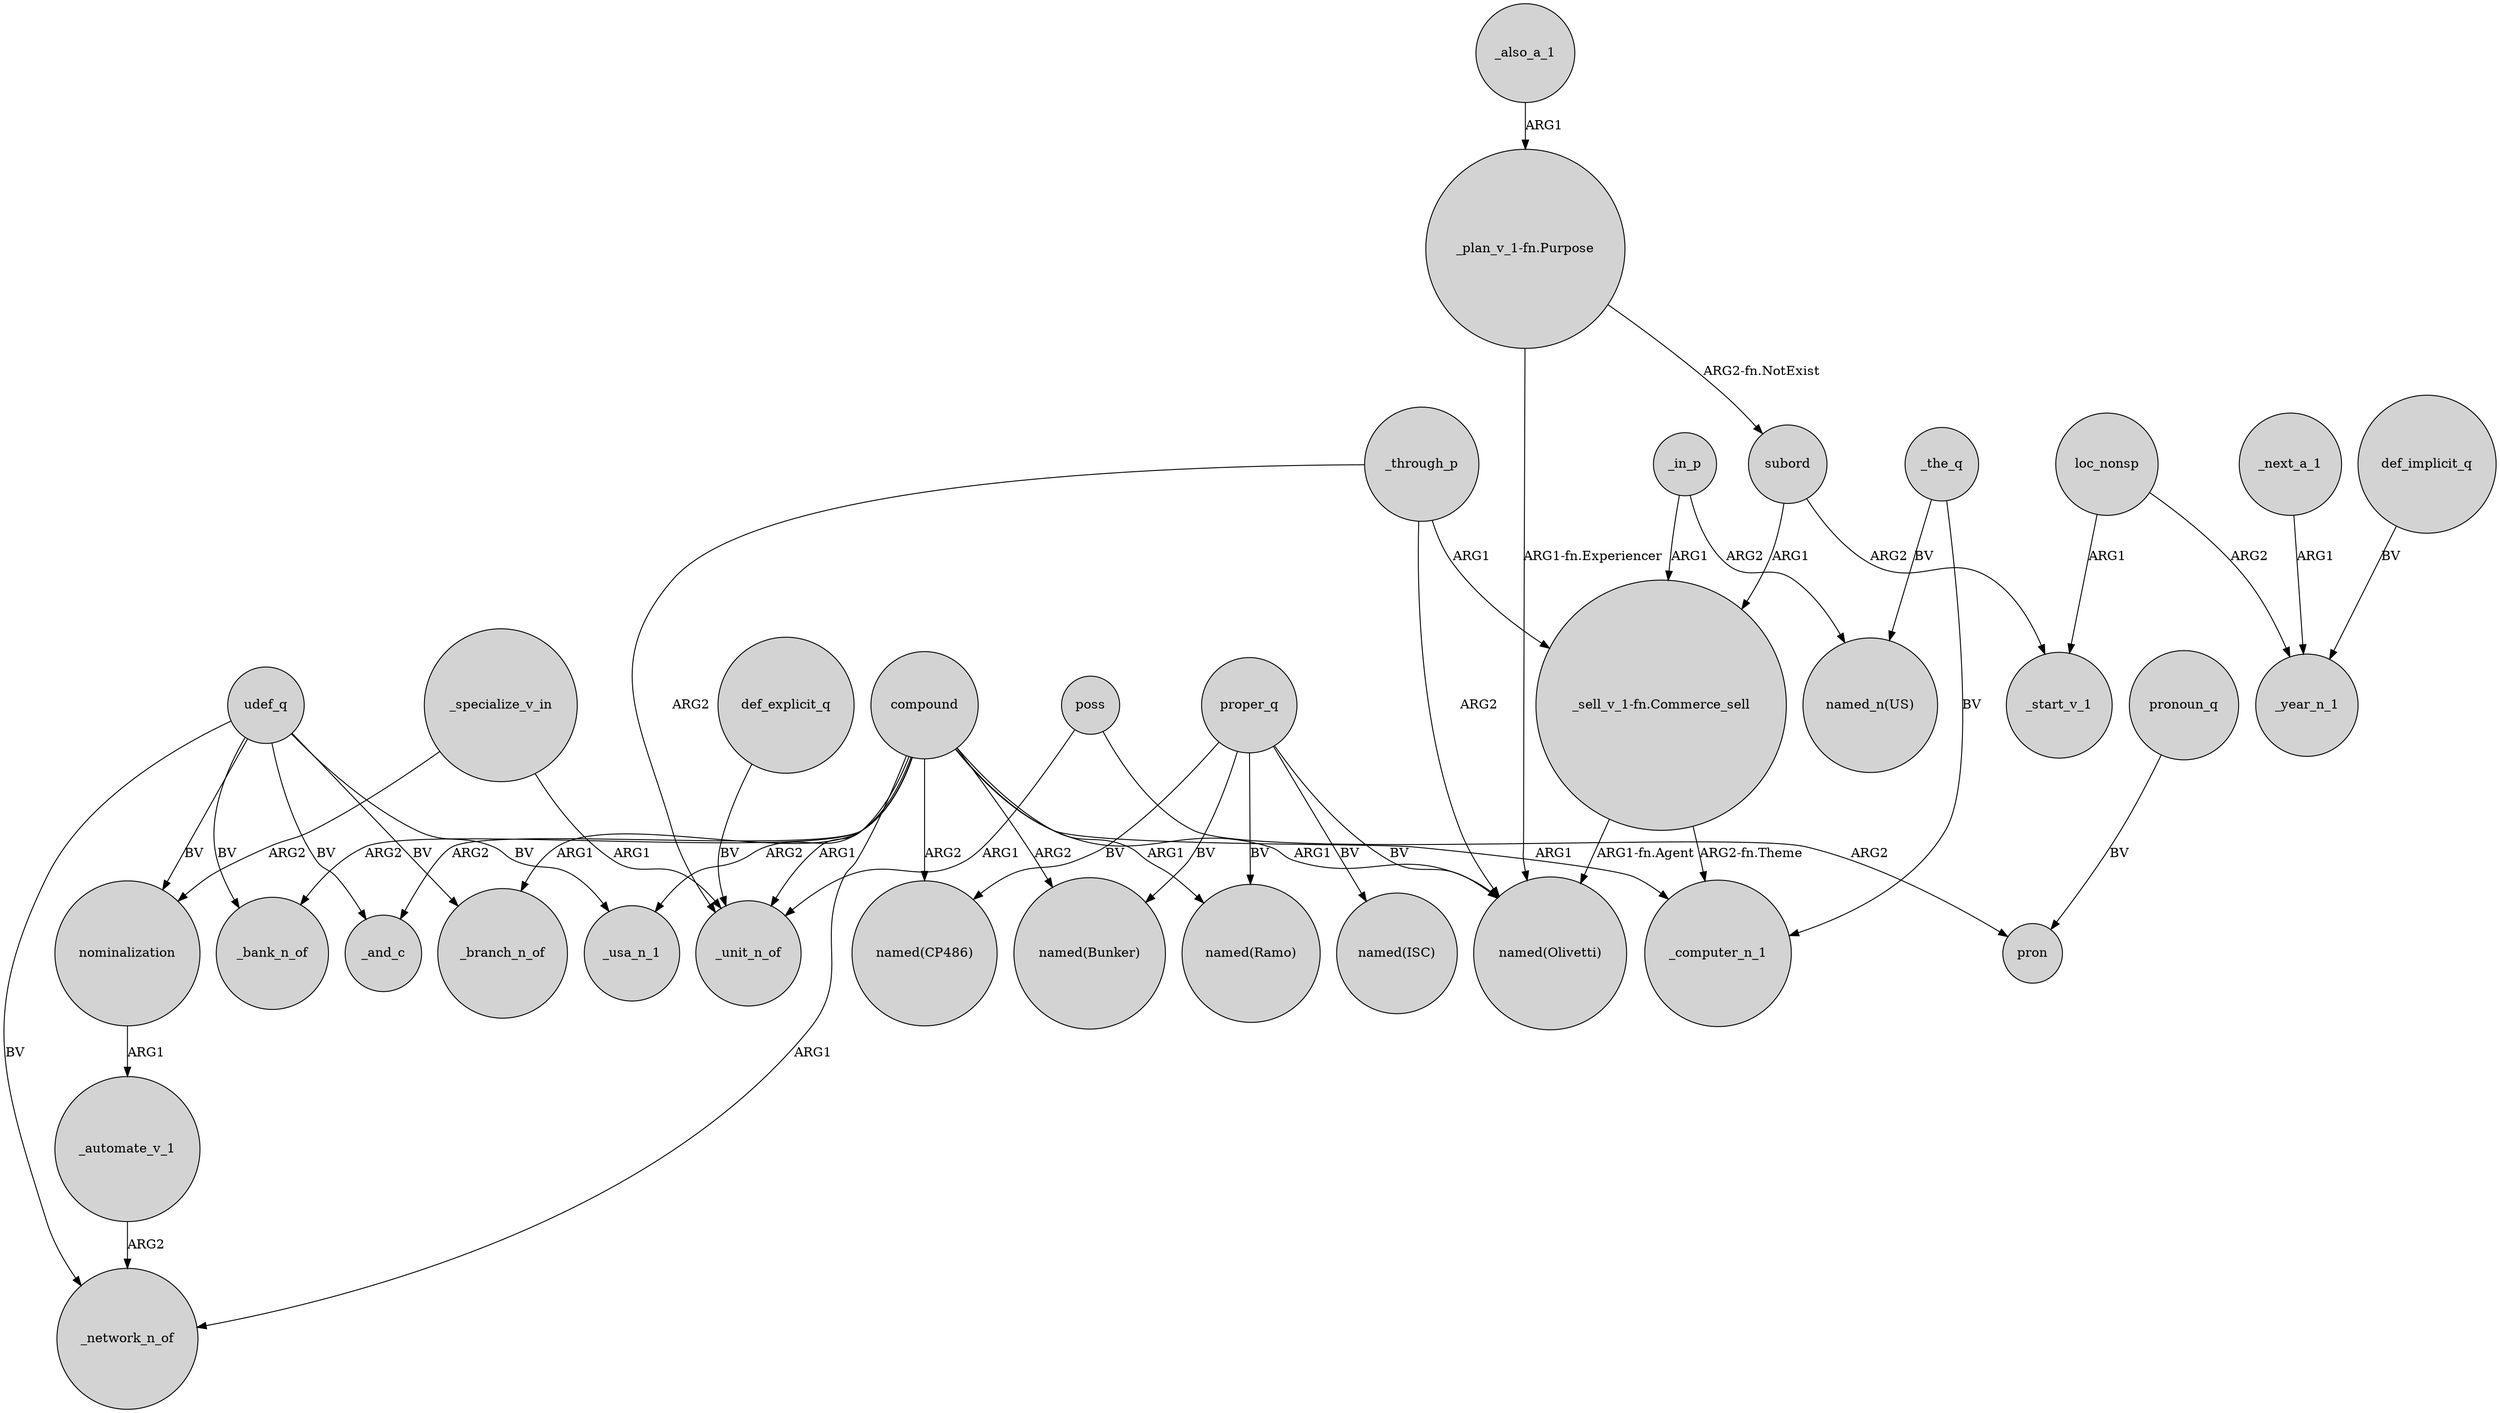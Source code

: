 digraph {
	node [shape=circle style=filled]
	_automate_v_1 -> _network_n_of [label=ARG2]
	"_sell_v_1-fn.Commerce_sell" -> "named(Olivetti)" [label="ARG1-fn.Agent"]
	proper_q -> "named(ISC)" [label=BV]
	compound -> _branch_n_of [label=ARG1]
	udef_q -> _branch_n_of [label=BV]
	compound -> _bank_n_of [label=ARG2]
	poss -> pron [label=ARG2]
	def_implicit_q -> _year_n_1 [label=BV]
	def_explicit_q -> _unit_n_of [label=BV]
	compound -> _unit_n_of [label=ARG1]
	proper_q -> "named(CP486)" [label=BV]
	"_sell_v_1-fn.Commerce_sell" -> _computer_n_1 [label="ARG2-fn.Theme"]
	_specialize_v_in -> nominalization [label=ARG2]
	"_plan_v_1-fn.Purpose" -> "named(Olivetti)" [label="ARG1-fn.Experiencer"]
	proper_q -> "named(Bunker)" [label=BV]
	_also_a_1 -> "_plan_v_1-fn.Purpose" [label=ARG1]
	proper_q -> "named(Olivetti)" [label=BV]
	_through_p -> "named(Olivetti)" [label=ARG2]
	udef_q -> _usa_n_1 [label=BV]
	"_plan_v_1-fn.Purpose" -> subord [label="ARG2-fn.NotExist"]
	_in_p -> "named_n(US)" [label=ARG2]
	_the_q -> "named_n(US)" [label=BV]
	compound -> _usa_n_1 [label=ARG2]
	compound -> "named(Ramo)" [label=ARG1]
	compound -> "named(Bunker)" [label=ARG2]
	loc_nonsp -> _start_v_1 [label=ARG1]
	subord -> _start_v_1 [label=ARG2]
	pronoun_q -> pron [label=BV]
	_through_p -> "_sell_v_1-fn.Commerce_sell" [label=ARG1]
	compound -> _and_c [label=ARG2]
	compound -> "named(CP486)" [label=ARG2]
	compound -> _computer_n_1 [label=ARG1]
	nominalization -> _automate_v_1 [label=ARG1]
	poss -> _unit_n_of [label=ARG1]
	_in_p -> "_sell_v_1-fn.Commerce_sell" [label=ARG1]
	_next_a_1 -> _year_n_1 [label=ARG1]
	loc_nonsp -> _year_n_1 [label=ARG2]
	udef_q -> nominalization [label=BV]
	udef_q -> _bank_n_of [label=BV]
	_through_p -> _unit_n_of [label=ARG2]
	_the_q -> _computer_n_1 [label=BV]
	_specialize_v_in -> _unit_n_of [label=ARG1]
	subord -> "_sell_v_1-fn.Commerce_sell" [label=ARG1]
	proper_q -> "named(Ramo)" [label=BV]
	udef_q -> _and_c [label=BV]
	compound -> _network_n_of [label=ARG1]
	compound -> "named(Olivetti)" [label=ARG1]
	udef_q -> _network_n_of [label=BV]
}

